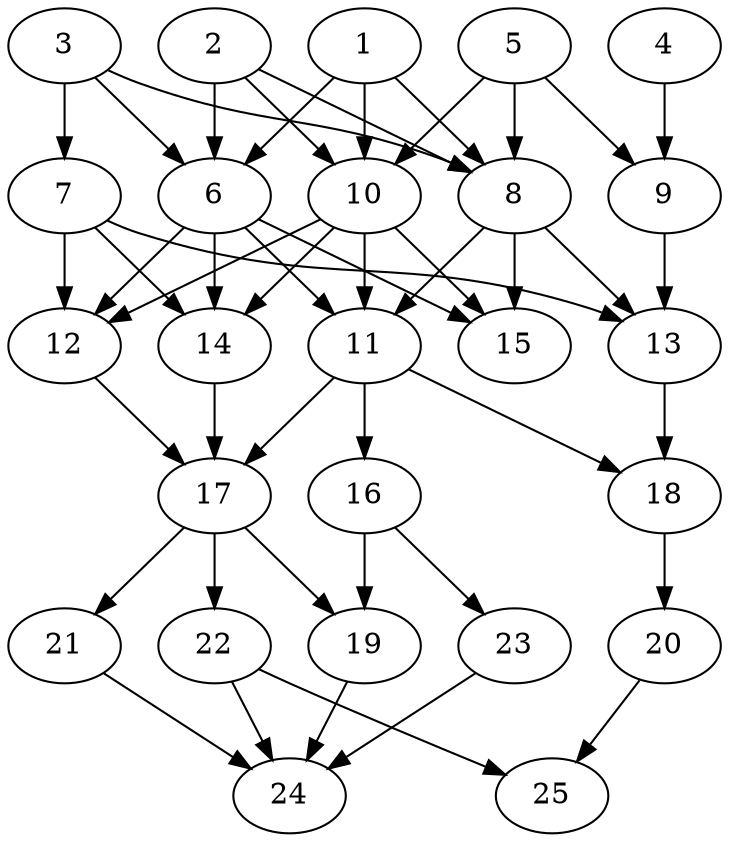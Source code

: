 // DAG automatically generated by daggen at Thu Oct  3 14:00:40 2019
// ./daggen --dot -n 25 --ccr 0.5 --fat 0.5 --regular 0.5 --density 0.7 --mindata 5242880 --maxdata 52428800 
digraph G {
  1 [size="38574080", alpha="0.07", expect_size="19287040"] 
  1 -> 6 [size ="19287040"]
  1 -> 8 [size ="19287040"]
  1 -> 10 [size ="19287040"]
  2 [size="91985920", alpha="0.07", expect_size="45992960"] 
  2 -> 6 [size ="45992960"]
  2 -> 8 [size ="45992960"]
  2 -> 10 [size ="45992960"]
  3 [size="12871680", alpha="0.20", expect_size="6435840"] 
  3 -> 6 [size ="6435840"]
  3 -> 7 [size ="6435840"]
  3 -> 8 [size ="6435840"]
  4 [size="13721600", alpha="0.08", expect_size="6860800"] 
  4 -> 9 [size ="6860800"]
  5 [size="37982208", alpha="0.17", expect_size="18991104"] 
  5 -> 8 [size ="18991104"]
  5 -> 9 [size ="18991104"]
  5 -> 10 [size ="18991104"]
  6 [size="18786304", alpha="0.03", expect_size="9393152"] 
  6 -> 11 [size ="9393152"]
  6 -> 12 [size ="9393152"]
  6 -> 14 [size ="9393152"]
  6 -> 15 [size ="9393152"]
  7 [size="99303424", alpha="0.18", expect_size="49651712"] 
  7 -> 12 [size ="49651712"]
  7 -> 13 [size ="49651712"]
  7 -> 14 [size ="49651712"]
  8 [size="93540352", alpha="0.06", expect_size="46770176"] 
  8 -> 11 [size ="46770176"]
  8 -> 13 [size ="46770176"]
  8 -> 15 [size ="46770176"]
  9 [size="19312640", alpha="0.02", expect_size="9656320"] 
  9 -> 13 [size ="9656320"]
  10 [size="97392640", alpha="0.20", expect_size="48696320"] 
  10 -> 11 [size ="48696320"]
  10 -> 12 [size ="48696320"]
  10 -> 14 [size ="48696320"]
  10 -> 15 [size ="48696320"]
  11 [size="99649536", alpha="0.08", expect_size="49824768"] 
  11 -> 16 [size ="49824768"]
  11 -> 17 [size ="49824768"]
  11 -> 18 [size ="49824768"]
  12 [size="39665664", alpha="0.15", expect_size="19832832"] 
  12 -> 17 [size ="19832832"]
  13 [size="71421952", alpha="0.01", expect_size="35710976"] 
  13 -> 18 [size ="35710976"]
  14 [size="69361664", alpha="0.15", expect_size="34680832"] 
  14 -> 17 [size ="34680832"]
  15 [size="10805248", alpha="0.16", expect_size="5402624"] 
  16 [size="92512256", alpha="0.01", expect_size="46256128"] 
  16 -> 19 [size ="46256128"]
  16 -> 23 [size ="46256128"]
  17 [size="13584384", alpha="0.16", expect_size="6792192"] 
  17 -> 19 [size ="6792192"]
  17 -> 21 [size ="6792192"]
  17 -> 22 [size ="6792192"]
  18 [size="96571392", alpha="0.07", expect_size="48285696"] 
  18 -> 20 [size ="48285696"]
  19 [size="28377088", alpha="0.14", expect_size="14188544"] 
  19 -> 24 [size ="14188544"]
  20 [size="36978688", alpha="0.09", expect_size="18489344"] 
  20 -> 25 [size ="18489344"]
  21 [size="35883008", alpha="0.09", expect_size="17941504"] 
  21 -> 24 [size ="17941504"]
  22 [size="72001536", alpha="0.07", expect_size="36000768"] 
  22 -> 24 [size ="36000768"]
  22 -> 25 [size ="36000768"]
  23 [size="49065984", alpha="0.06", expect_size="24532992"] 
  23 -> 24 [size ="24532992"]
  24 [size="51544064", alpha="0.05", expect_size="25772032"] 
  25 [size="26830848", alpha="0.10", expect_size="13415424"] 
}
